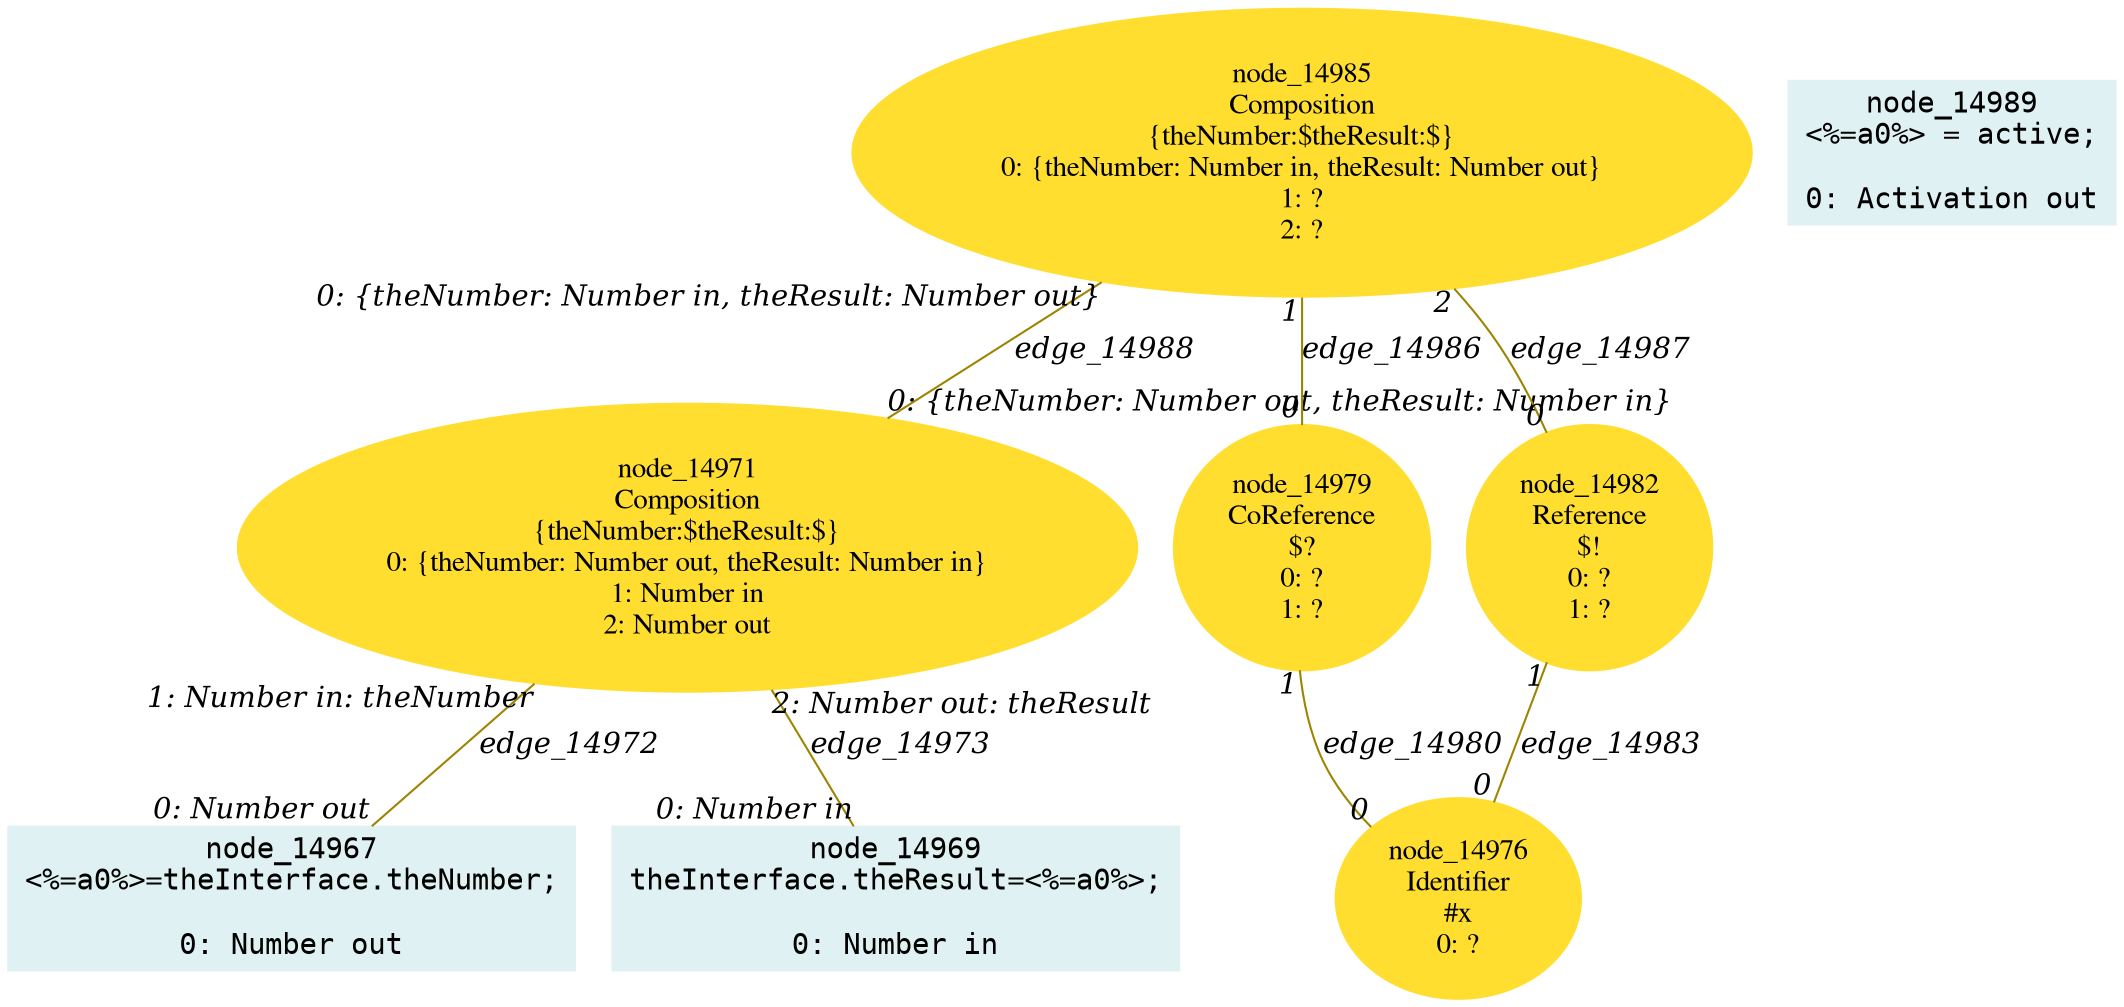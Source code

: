 digraph g{node_14967 [shape="box", style="filled", color="#dff1f2", fontname="Courier", label="node_14967
<%=a0%>=theInterface.theNumber;

0: Number out" ]
node_14969 [shape="box", style="filled", color="#dff1f2", fontname="Courier", label="node_14969
theInterface.theResult=<%=a0%>;

0: Number in" ]
node_14971 [shape="ellipse", style="filled", color="#ffde2f", fontname="Times", label="node_14971
Composition
{theNumber:$theResult:$}
0: {theNumber: Number out, theResult: Number in}
1: Number in
2: Number out" ]
node_14976 [shape="ellipse", style="filled", color="#ffde2f", fontname="Times", label="node_14976
Identifier
#x
0: ?" ]
node_14979 [shape="ellipse", style="filled", color="#ffde2f", fontname="Times", label="node_14979
CoReference
$?
0: ?
1: ?" ]
node_14982 [shape="ellipse", style="filled", color="#ffde2f", fontname="Times", label="node_14982
Reference
$!
0: ?
1: ?" ]
node_14985 [shape="ellipse", style="filled", color="#ffde2f", fontname="Times", label="node_14985
Composition
{theNumber:$theResult:$}
0: {theNumber: Number in, theResult: Number out}
1: ?
2: ?" ]
node_14989 [shape="box", style="filled", color="#dff1f2", fontname="Courier", label="node_14989
<%=a0%> = active;

0: Activation out" ]
node_14971 -> node_14967 [dir=none, arrowHead=none, fontname="Times-Italic", arrowsize=1, color="#9d8400", label="edge_14972",  headlabel="0: Number out", taillabel="1: Number in: theNumber" ]
node_14971 -> node_14969 [dir=none, arrowHead=none, fontname="Times-Italic", arrowsize=1, color="#9d8400", label="edge_14973",  headlabel="0: Number in", taillabel="2: Number out: theResult" ]
node_14979 -> node_14976 [dir=none, arrowHead=none, fontname="Times-Italic", arrowsize=1, color="#9d8400", label="edge_14980",  headlabel="0", taillabel="1" ]
node_14982 -> node_14976 [dir=none, arrowHead=none, fontname="Times-Italic", arrowsize=1, color="#9d8400", label="edge_14983",  headlabel="0", taillabel="1" ]
node_14985 -> node_14979 [dir=none, arrowHead=none, fontname="Times-Italic", arrowsize=1, color="#9d8400", label="edge_14986",  headlabel="0", taillabel="1" ]
node_14985 -> node_14982 [dir=none, arrowHead=none, fontname="Times-Italic", arrowsize=1, color="#9d8400", label="edge_14987",  headlabel="0", taillabel="2" ]
node_14985 -> node_14971 [dir=none, arrowHead=none, fontname="Times-Italic", arrowsize=1, color="#9d8400", label="edge_14988",  headlabel="0: {theNumber: Number out, theResult: Number in}", taillabel="0: {theNumber: Number in, theResult: Number out}" ]
}